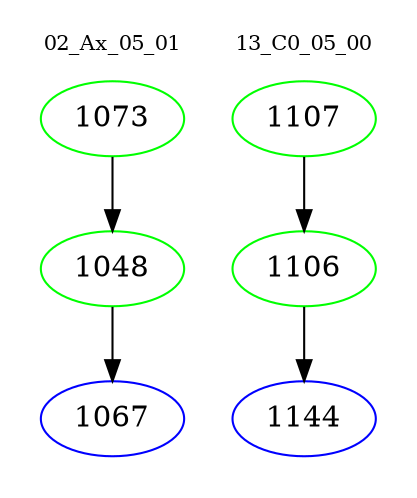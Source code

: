 digraph{
subgraph cluster_0 {
color = white
label = "02_Ax_05_01";
fontsize=10;
T0_1073 [label="1073", color="green"]
T0_1073 -> T0_1048 [color="black"]
T0_1048 [label="1048", color="green"]
T0_1048 -> T0_1067 [color="black"]
T0_1067 [label="1067", color="blue"]
}
subgraph cluster_1 {
color = white
label = "13_C0_05_00";
fontsize=10;
T1_1107 [label="1107", color="green"]
T1_1107 -> T1_1106 [color="black"]
T1_1106 [label="1106", color="green"]
T1_1106 -> T1_1144 [color="black"]
T1_1144 [label="1144", color="blue"]
}
}
